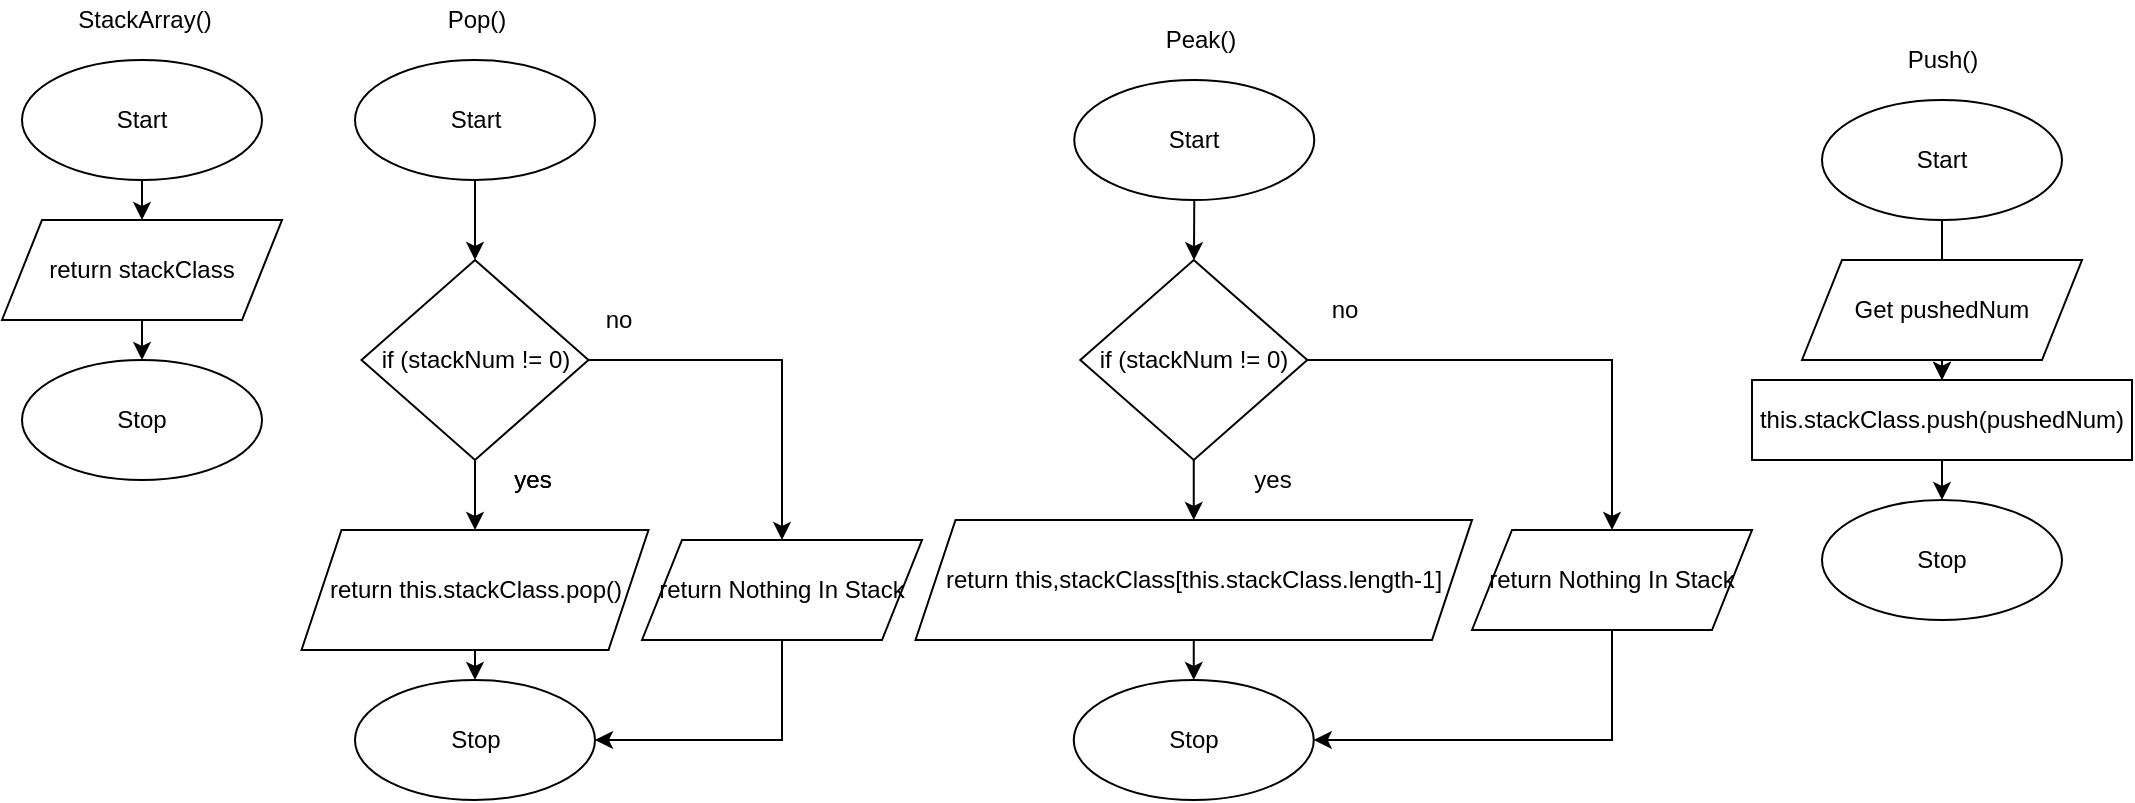 <mxfile>
    <diagram id="bVoswQC8T6PlKmy4Bn8u" name="Page-1">
        <mxGraphModel dx="1074" dy="692" grid="1" gridSize="10" guides="1" tooltips="1" connect="1" arrows="1" fold="1" page="1" pageScale="1" pageWidth="827" pageHeight="1169" math="0" shadow="0">
            <root>
                <mxCell id="0"/>
                <mxCell id="1" parent="0"/>
                <mxCell id="311" style="edgeStyle=none;html=1;entryX=0.5;entryY=0;entryDx=0;entryDy=0;" parent="1" source="312" target="314" edge="1">
                    <mxGeometry relative="1" as="geometry"/>
                </mxCell>
                <mxCell id="312" value="Start" style="ellipse;whiteSpace=wrap;html=1;" parent="1" vertex="1">
                    <mxGeometry x="340" y="680" width="120" height="60" as="geometry"/>
                </mxCell>
                <mxCell id="313" value="" style="edgeStyle=none;html=1;" parent="1" source="314" target="315" edge="1">
                    <mxGeometry relative="1" as="geometry"/>
                </mxCell>
                <mxCell id="314" value="return stackClass" style="shape=parallelogram;perimeter=parallelogramPerimeter;whiteSpace=wrap;html=1;fixedSize=1;" parent="1" vertex="1">
                    <mxGeometry x="330" y="760" width="140" height="50" as="geometry"/>
                </mxCell>
                <mxCell id="315" value="Stop" style="ellipse;whiteSpace=wrap;html=1;" parent="1" vertex="1">
                    <mxGeometry x="340" y="830" width="120" height="60" as="geometry"/>
                </mxCell>
                <mxCell id="316" value="StackArray()" style="text;html=1;align=center;verticalAlign=middle;resizable=0;points=[];autosize=1;strokeColor=none;fillColor=none;" parent="1" vertex="1">
                    <mxGeometry x="360.5" y="650" width="80" height="20" as="geometry"/>
                </mxCell>
                <mxCell id="341" value="" style="edgeStyle=none;html=1;" parent="1" source="318" target="340" edge="1">
                    <mxGeometry relative="1" as="geometry"/>
                </mxCell>
                <mxCell id="318" value="Start" style="ellipse;whiteSpace=wrap;html=1;" parent="1" vertex="1">
                    <mxGeometry x="506.5" y="680" width="120" height="60" as="geometry"/>
                </mxCell>
                <mxCell id="319" value="" style="edgeStyle=none;html=1;" parent="1" source="320" target="321" edge="1">
                    <mxGeometry relative="1" as="geometry"/>
                </mxCell>
                <mxCell id="320" value="return this.stackClass.pop()" style="shape=parallelogram;perimeter=parallelogramPerimeter;whiteSpace=wrap;html=1;fixedSize=1;" parent="1" vertex="1">
                    <mxGeometry x="479.75" y="915" width="173.5" height="60" as="geometry"/>
                </mxCell>
                <mxCell id="321" value="Stop" style="ellipse;whiteSpace=wrap;html=1;" parent="1" vertex="1">
                    <mxGeometry x="506.5" y="990" width="120" height="60" as="geometry"/>
                </mxCell>
                <mxCell id="322" value="Pop()" style="text;html=1;align=center;verticalAlign=middle;resizable=0;points=[];autosize=1;strokeColor=none;fillColor=none;" parent="1" vertex="1">
                    <mxGeometry x="546.5" y="650" width="40" height="20" as="geometry"/>
                </mxCell>
                <mxCell id="360" value="" style="edgeStyle=none;rounded=0;html=1;" parent="1" source="324" target="330" edge="1">
                    <mxGeometry relative="1" as="geometry"/>
                </mxCell>
                <mxCell id="324" value="Start" style="ellipse;whiteSpace=wrap;html=1;" parent="1" vertex="1">
                    <mxGeometry x="1240" y="700" width="120" height="60" as="geometry"/>
                </mxCell>
                <mxCell id="325" style="edgeStyle=none;html=1;entryX=0.5;entryY=0;entryDx=0;entryDy=0;" parent="1" source="326" target="330" edge="1">
                    <mxGeometry relative="1" as="geometry"/>
                </mxCell>
                <mxCell id="326" value="Get pushedNum" style="shape=parallelogram;perimeter=parallelogramPerimeter;whiteSpace=wrap;html=1;fixedSize=1;" parent="1" vertex="1">
                    <mxGeometry x="1230" y="780" width="140" height="50" as="geometry"/>
                </mxCell>
                <mxCell id="327" value="Stop" style="ellipse;whiteSpace=wrap;html=1;" parent="1" vertex="1">
                    <mxGeometry x="1240" y="900" width="120" height="60" as="geometry"/>
                </mxCell>
                <mxCell id="328" value="Push()" style="text;html=1;align=center;verticalAlign=middle;resizable=0;points=[];autosize=1;strokeColor=none;fillColor=none;" parent="1" vertex="1">
                    <mxGeometry x="1275" y="670" width="50" height="20" as="geometry"/>
                </mxCell>
                <mxCell id="329" value="" style="edgeStyle=none;html=1;" parent="1" source="330" target="327" edge="1">
                    <mxGeometry relative="1" as="geometry"/>
                </mxCell>
                <mxCell id="330" value="this.stackClass.push(pushedNum)" style="whiteSpace=wrap;html=1;" parent="1" vertex="1">
                    <mxGeometry x="1205" y="840" width="190" height="40" as="geometry"/>
                </mxCell>
                <mxCell id="349" value="" style="edgeStyle=none;rounded=0;html=1;" parent="1" source="332" target="347" edge="1">
                    <mxGeometry relative="1" as="geometry"/>
                </mxCell>
                <mxCell id="332" value="Start" style="ellipse;whiteSpace=wrap;html=1;" parent="1" vertex="1">
                    <mxGeometry x="866.13" y="690" width="120" height="60" as="geometry"/>
                </mxCell>
                <mxCell id="339" value="" style="edgeStyle=none;html=1;" parent="1" source="334" target="335" edge="1">
                    <mxGeometry relative="1" as="geometry"/>
                </mxCell>
                <mxCell id="334" value="return this,stackClass[this.stackClass.length-1]" style="shape=parallelogram;perimeter=parallelogramPerimeter;whiteSpace=wrap;html=1;fixedSize=1;" parent="1" vertex="1">
                    <mxGeometry x="786.76" y="910" width="278.25" height="60" as="geometry"/>
                </mxCell>
                <mxCell id="335" value="Stop" style="ellipse;whiteSpace=wrap;html=1;" parent="1" vertex="1">
                    <mxGeometry x="865.88" y="990" width="120" height="60" as="geometry"/>
                </mxCell>
                <mxCell id="336" value="Peak()" style="text;html=1;align=center;verticalAlign=middle;resizable=0;points=[];autosize=1;strokeColor=none;fillColor=none;" parent="1" vertex="1">
                    <mxGeometry x="904.13" y="660" width="50" height="20" as="geometry"/>
                </mxCell>
                <mxCell id="342" value="" style="edgeStyle=none;html=1;" parent="1" source="340" target="320" edge="1">
                    <mxGeometry relative="1" as="geometry"/>
                </mxCell>
                <mxCell id="344" style="edgeStyle=none;html=1;entryX=0.5;entryY=0;entryDx=0;entryDy=0;rounded=0;" parent="1" source="340" target="343" edge="1">
                    <mxGeometry relative="1" as="geometry">
                        <Array as="points">
                            <mxPoint x="720" y="830"/>
                        </Array>
                    </mxGeometry>
                </mxCell>
                <mxCell id="340" value="if (stackNum != 0)" style="rhombus;whiteSpace=wrap;html=1;" parent="1" vertex="1">
                    <mxGeometry x="509.75" y="780" width="113.5" height="100" as="geometry"/>
                </mxCell>
                <mxCell id="345" style="edgeStyle=none;html=1;entryX=1;entryY=0.5;entryDx=0;entryDy=0;rounded=0;" parent="1" source="343" target="321" edge="1">
                    <mxGeometry relative="1" as="geometry">
                        <Array as="points">
                            <mxPoint x="720" y="1020"/>
                        </Array>
                    </mxGeometry>
                </mxCell>
                <mxCell id="343" value="return Nothing In Stack" style="shape=parallelogram;perimeter=parallelogramPerimeter;whiteSpace=wrap;html=1;fixedSize=1;" parent="1" vertex="1">
                    <mxGeometry x="650" y="920" width="140" height="50" as="geometry"/>
                </mxCell>
                <mxCell id="351" value="" style="edgeStyle=none;rounded=0;html=1;" parent="1" source="347" target="334" edge="1">
                    <mxGeometry relative="1" as="geometry"/>
                </mxCell>
                <mxCell id="354" style="edgeStyle=none;rounded=0;html=1;entryX=0.5;entryY=0;entryDx=0;entryDy=0;" parent="1" source="347" target="353" edge="1">
                    <mxGeometry relative="1" as="geometry">
                        <Array as="points">
                            <mxPoint x="1135" y="830"/>
                        </Array>
                    </mxGeometry>
                </mxCell>
                <mxCell id="347" value="if (stackNum != 0)" style="rhombus;whiteSpace=wrap;html=1;" parent="1" vertex="1">
                    <mxGeometry x="869.13" y="780" width="113.5" height="100" as="geometry"/>
                </mxCell>
                <mxCell id="355" style="edgeStyle=none;rounded=0;html=1;entryX=1;entryY=0.5;entryDx=0;entryDy=0;" parent="1" source="353" target="335" edge="1">
                    <mxGeometry relative="1" as="geometry">
                        <Array as="points">
                            <mxPoint x="1135" y="1020"/>
                        </Array>
                    </mxGeometry>
                </mxCell>
                <mxCell id="353" value="return Nothing In Stack" style="shape=parallelogram;perimeter=parallelogramPerimeter;whiteSpace=wrap;html=1;fixedSize=1;" parent="1" vertex="1">
                    <mxGeometry x="1065" y="915" width="140" height="50" as="geometry"/>
                </mxCell>
                <mxCell id="356" value="yes" style="text;html=1;align=center;verticalAlign=middle;resizable=0;points=[];autosize=1;strokeColor=none;fillColor=none;" parent="1" vertex="1">
                    <mxGeometry x="580" y="880" width="30" height="20" as="geometry"/>
                </mxCell>
                <mxCell id="357" value="no" style="text;html=1;align=center;verticalAlign=middle;resizable=0;points=[];autosize=1;strokeColor=none;fillColor=none;" parent="1" vertex="1">
                    <mxGeometry x="623.25" y="800" width="30" height="20" as="geometry"/>
                </mxCell>
                <mxCell id="358" value="yes" style="text;html=1;align=center;verticalAlign=middle;resizable=0;points=[];autosize=1;strokeColor=none;fillColor=none;" parent="1" vertex="1">
                    <mxGeometry x="950" y="880" width="30" height="20" as="geometry"/>
                </mxCell>
                <mxCell id="359" value="no" style="text;html=1;align=center;verticalAlign=middle;resizable=0;points=[];autosize=1;strokeColor=none;fillColor=none;" parent="1" vertex="1">
                    <mxGeometry x="986.13" y="795" width="30" height="20" as="geometry"/>
                </mxCell>
                <mxCell id="361" value="yes" style="text;html=1;align=center;verticalAlign=middle;resizable=0;points=[];autosize=1;strokeColor=none;fillColor=none;" vertex="1" parent="1">
                    <mxGeometry x="580" y="880" width="30" height="20" as="geometry"/>
                </mxCell>
            </root>
        </mxGraphModel>
    </diagram>
</mxfile>